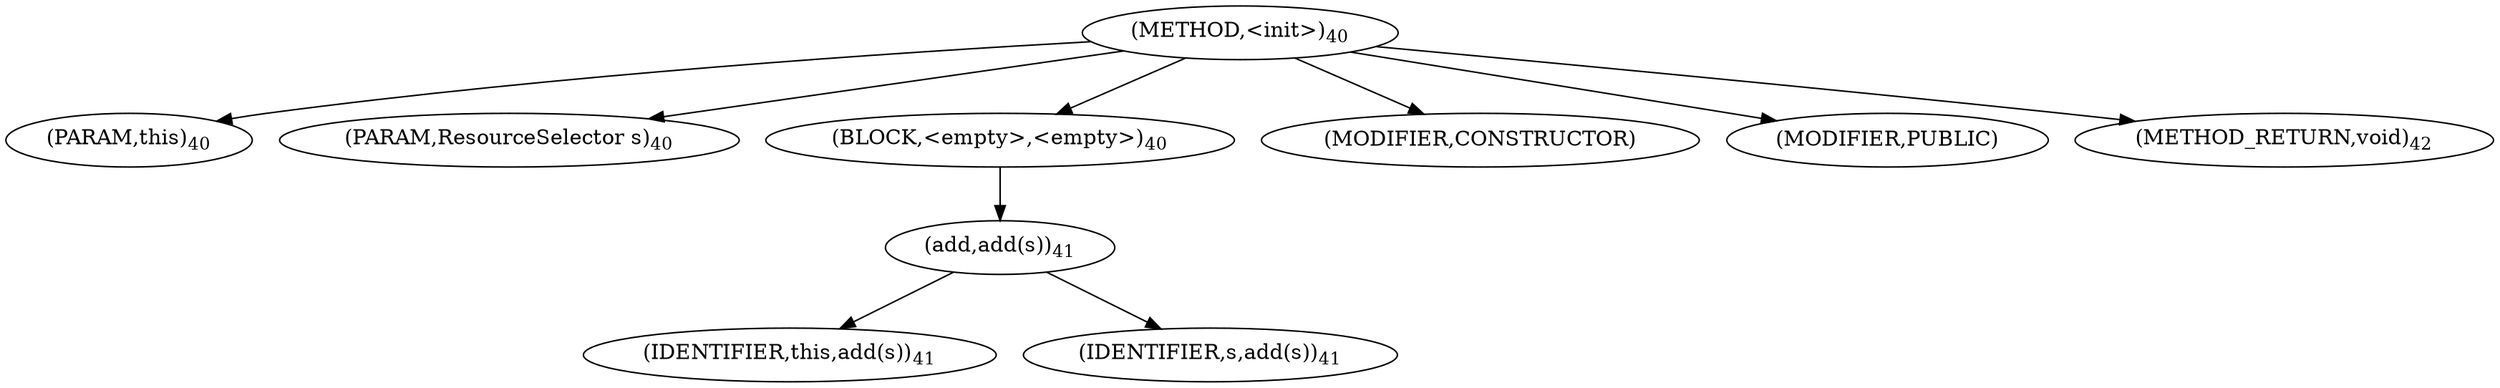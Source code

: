 digraph "&lt;init&gt;" {  
"29" [label = <(METHOD,&lt;init&gt;)<SUB>40</SUB>> ]
"4" [label = <(PARAM,this)<SUB>40</SUB>> ]
"30" [label = <(PARAM,ResourceSelector s)<SUB>40</SUB>> ]
"31" [label = <(BLOCK,&lt;empty&gt;,&lt;empty&gt;)<SUB>40</SUB>> ]
"32" [label = <(add,add(s))<SUB>41</SUB>> ]
"3" [label = <(IDENTIFIER,this,add(s))<SUB>41</SUB>> ]
"33" [label = <(IDENTIFIER,s,add(s))<SUB>41</SUB>> ]
"34" [label = <(MODIFIER,CONSTRUCTOR)> ]
"35" [label = <(MODIFIER,PUBLIC)> ]
"36" [label = <(METHOD_RETURN,void)<SUB>42</SUB>> ]
  "29" -> "4" 
  "29" -> "30" 
  "29" -> "31" 
  "29" -> "34" 
  "29" -> "35" 
  "29" -> "36" 
  "31" -> "32" 
  "32" -> "3" 
  "32" -> "33" 
}
